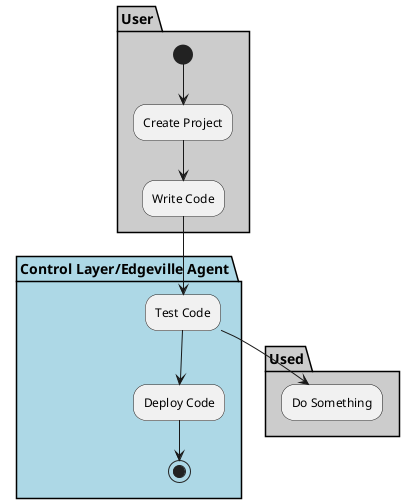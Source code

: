 @startuml

partition "Control Layer/Edgeville Agent" {

}

partition User  #cccccc {
  (*) --> "Create Project"
  --> "Write Code"
}

partition "Control Layer/Edgeville Agent" #lightblue {
  "Write Code" --> "Test Code"
  "Test Code" --> "Deploy Code"
  "Deploy Code" --> (*)
}

partition Used #cccccc {
  "Test Code" --> "Do Something"
}

@enduml
